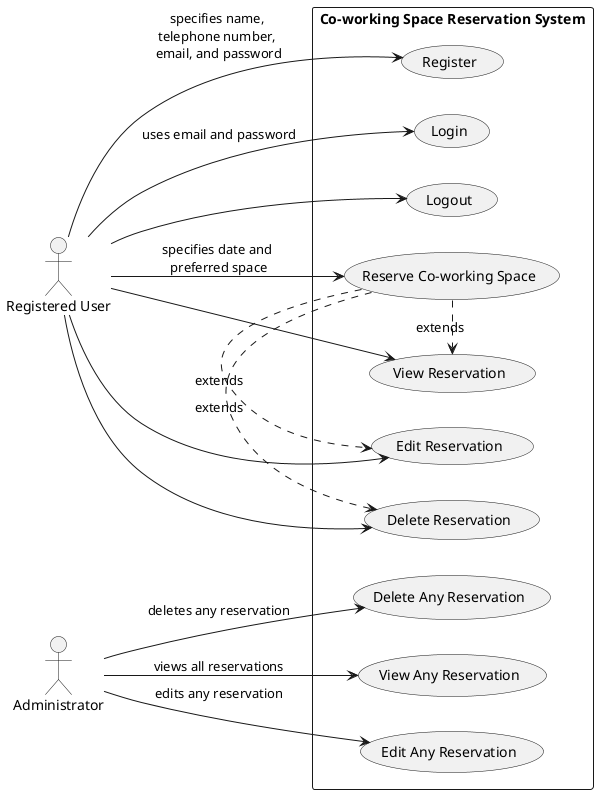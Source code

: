 @startuml
left to right direction
skinparam packageStyle rectangle

actor "Registered User" as User
actor "Administrator" as Admin

rectangle "Co-working Space Reservation System" {

  User --> (Register) : specifies name, \ntelephone number, \nemail, and password
  User --> (Login) : uses email and password
  User --> (Logout)
  User --> (Reserve Co-working Space) : specifies date and \npreferred space
  User --> (View Reservation)
  User --> (Edit Reservation)
  User --> (Delete Reservation)

  Admin --> (View Any Reservation) : views all reservations
  Admin --> (Edit Any Reservation) : edits any reservation
  Admin --> (Delete Any Reservation) : deletes any reservation

  (Reserve Co-working Space) .> (View Reservation) : extends
  (Reserve Co-working Space) .> (Edit Reservation) : extends
  (Reserve Co-working Space) .> (Delete Reservation) : extends
}

@enduml
